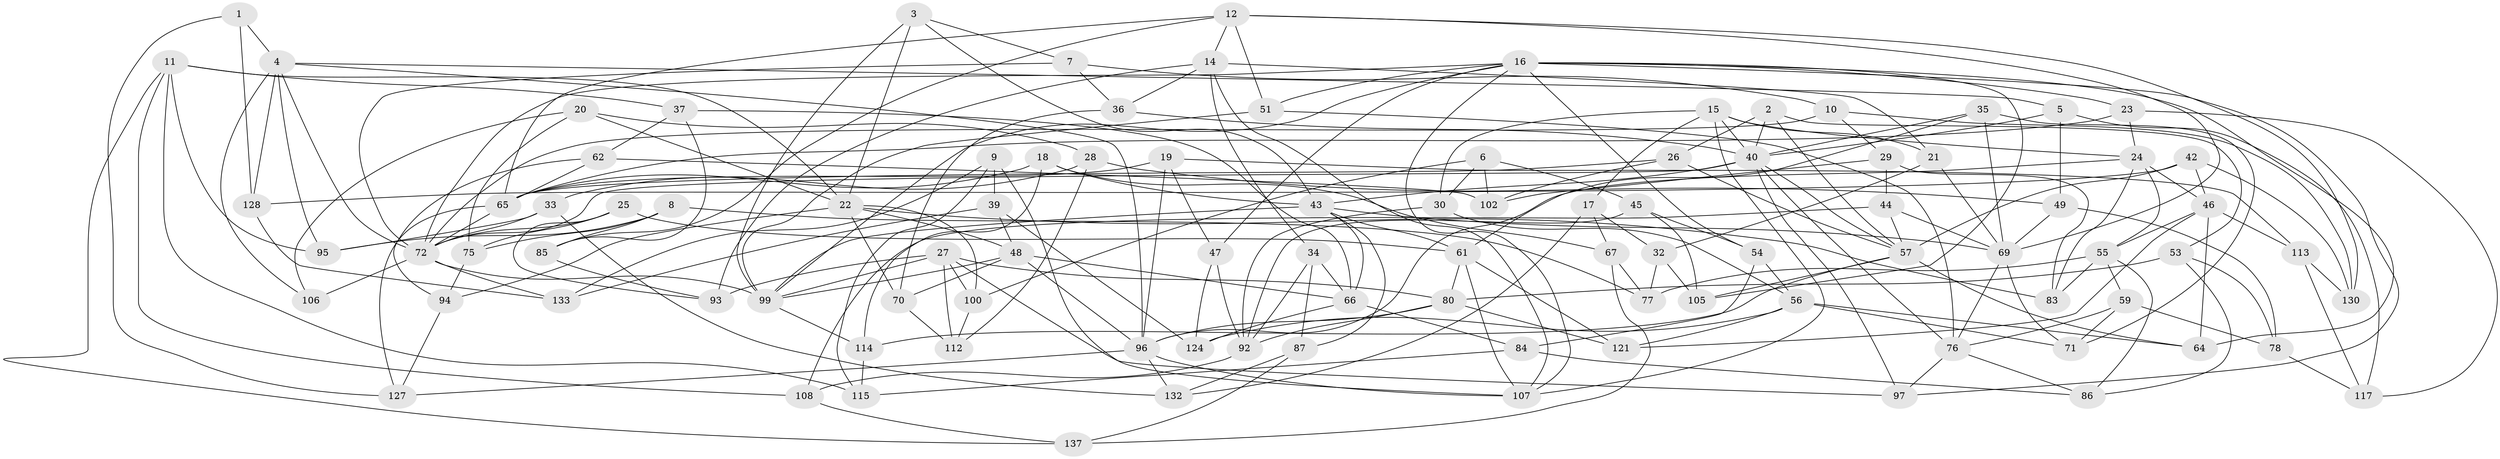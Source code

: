 // original degree distribution, {4: 1.0}
// Generated by graph-tools (version 1.1) at 2025/20/03/04/25 18:20:37]
// undirected, 98 vertices, 236 edges
graph export_dot {
graph [start="1"]
  node [color=gray90,style=filled];
  1;
  2;
  3;
  4 [super="+41"];
  5;
  6;
  7;
  8;
  9;
  10;
  11 [super="+13"];
  12 [super="+122"];
  14 [super="+63"];
  15 [super="+50"];
  16 [super="+58"];
  17;
  18;
  19;
  20;
  21;
  22 [super="+38+73"];
  23;
  24 [super="+60"];
  25;
  26;
  27 [super="+31"];
  28;
  29;
  30;
  32;
  33;
  34;
  35;
  36;
  37;
  39;
  40 [super="+81+68"];
  42;
  43 [super="+89"];
  44;
  45;
  46 [super="+126"];
  47;
  48 [super="+52"];
  49;
  51;
  53;
  54;
  55 [super="+98"];
  56 [super="+125"];
  57 [super="+119+74"];
  59;
  61 [super="+88"];
  62;
  64;
  65 [super="+135+90"];
  66 [super="+129"];
  67;
  69 [super="+110+82"];
  70;
  71;
  72 [super="+91+103"];
  75;
  76 [super="+118"];
  77;
  78;
  80 [super="+123"];
  83;
  84;
  85;
  86;
  87;
  92 [super="+111"];
  93;
  94;
  95;
  96 [super="+120+138"];
  97;
  99 [super="+101"];
  100;
  102;
  105;
  106;
  107 [super="+116"];
  108;
  112;
  113;
  114;
  115;
  117;
  121;
  124;
  127;
  128;
  130;
  132;
  133;
  137;
  1 -- 127;
  1 -- 4 [weight=2];
  1 -- 128;
  2 -- 26;
  2 -- 53;
  2 -- 57;
  2 -- 40;
  3 -- 7;
  3 -- 99;
  3 -- 43;
  3 -- 22;
  4 -- 5;
  4 -- 128;
  4 -- 106;
  4 -- 95;
  4 -- 72;
  4 -- 96;
  5 -- 49;
  5 -- 117;
  5 -- 40;
  6 -- 45;
  6 -- 102;
  6 -- 30;
  6 -- 100;
  7 -- 36;
  7 -- 10;
  7 -- 72;
  8 -- 95;
  8 -- 77;
  8 -- 75;
  8 -- 85;
  9 -- 133;
  9 -- 115;
  9 -- 39;
  9 -- 107;
  10 -- 130;
  10 -- 29;
  10 -- 72;
  11 -- 108;
  11 -- 95;
  11 -- 115;
  11 -- 137;
  11 -- 37;
  11 -- 22;
  12 -- 85;
  12 -- 14;
  12 -- 69;
  12 -- 65;
  12 -- 130;
  12 -- 51;
  14 -- 93;
  14 -- 107;
  14 -- 34;
  14 -- 36;
  14 -- 21;
  15 -- 21;
  15 -- 30;
  15 -- 24;
  15 -- 17;
  15 -- 40;
  15 -- 107;
  16 -- 105;
  16 -- 23;
  16 -- 99;
  16 -- 64;
  16 -- 97;
  16 -- 107;
  16 -- 47;
  16 -- 51;
  16 -- 54;
  16 -- 72;
  17 -- 132;
  17 -- 32;
  17 -- 67;
  18 -- 43;
  18 -- 67;
  18 -- 114;
  18 -- 65;
  19 -- 47;
  19 -- 113;
  19 -- 96;
  19 -- 65;
  20 -- 106;
  20 -- 28;
  20 -- 75;
  20 -- 22;
  21 -- 32;
  21 -- 69;
  22 -- 83;
  22 -- 48;
  22 -- 94;
  22 -- 100;
  22 -- 70;
  23 -- 117;
  23 -- 24;
  23 -- 65;
  24 -- 46;
  24 -- 96;
  24 -- 55;
  24 -- 83;
  25 -- 75;
  25 -- 93;
  25 -- 61;
  25 -- 72;
  26 -- 65;
  26 -- 102;
  26 -- 57;
  27 -- 100;
  27 -- 93;
  27 -- 112;
  27 -- 99;
  27 -- 97;
  27 -- 80;
  28 -- 33;
  28 -- 112;
  28 -- 49;
  29 -- 83;
  29 -- 44;
  29 -- 102;
  30 -- 56;
  30 -- 92;
  32 -- 105;
  32 -- 77;
  33 -- 95;
  33 -- 132;
  33 -- 72;
  34 -- 92;
  34 -- 66;
  34 -- 87;
  35 -- 69;
  35 -- 71;
  35 -- 61;
  35 -- 40;
  36 -- 70;
  36 -- 40;
  37 -- 62;
  37 -- 85;
  37 -- 66;
  39 -- 124;
  39 -- 133;
  39 -- 48;
  40 -- 57;
  40 -- 72;
  40 -- 76;
  40 -- 97;
  40 -- 43;
  42 -- 128;
  42 -- 130;
  42 -- 46;
  42 -- 57;
  43 -- 87;
  43 -- 61;
  43 -- 66;
  43 -- 99;
  43 -- 69;
  44 -- 108;
  44 -- 57;
  44 -- 69;
  45 -- 54;
  45 -- 105;
  45 -- 92;
  46 -- 113;
  46 -- 55;
  46 -- 64;
  46 -- 121;
  47 -- 124;
  47 -- 92;
  48 -- 70;
  48 -- 99;
  48 -- 96;
  48 -- 66;
  49 -- 78;
  49 -- 69;
  51 -- 99;
  51 -- 76;
  53 -- 78;
  53 -- 80;
  53 -- 86;
  54 -- 84;
  54 -- 56;
  55 -- 77;
  55 -- 86;
  55 -- 59;
  55 -- 83;
  56 -- 71;
  56 -- 124;
  56 -- 121;
  56 -- 64;
  57 -- 64;
  57 -- 114;
  57 -- 105;
  59 -- 78;
  59 -- 71;
  59 -- 76;
  61 -- 107;
  61 -- 80;
  61 -- 121;
  62 -- 65;
  62 -- 102;
  62 -- 94;
  65 -- 72;
  65 -- 127;
  66 -- 84;
  66 -- 124;
  67 -- 77;
  67 -- 137;
  69 -- 71;
  69 -- 76;
  70 -- 112;
  72 -- 106 [weight=2];
  72 -- 133;
  72 -- 99;
  75 -- 94;
  76 -- 97;
  76 -- 86;
  78 -- 117;
  80 -- 92;
  80 -- 96;
  80 -- 121;
  84 -- 115;
  84 -- 86;
  85 -- 93;
  87 -- 132;
  87 -- 137;
  92 -- 108;
  94 -- 127;
  96 -- 127;
  96 -- 132;
  96 -- 107;
  99 -- 114;
  100 -- 112;
  108 -- 137;
  113 -- 117;
  113 -- 130;
  114 -- 115;
  128 -- 133;
}
